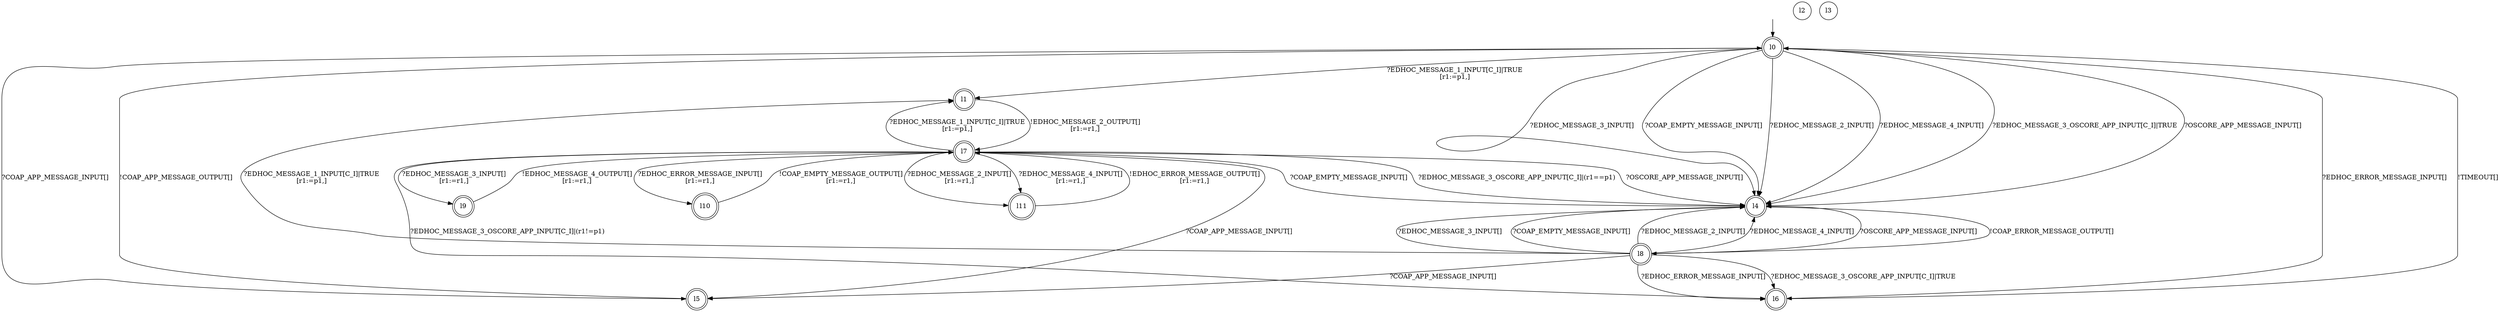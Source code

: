 digraph RA {
"" [shape=none,label=<>]
"l0" [shape=doublecircle]
"l1" [shape=doublecircle]
"l2" [shape=circle]
"l3" [shape=circle]
"l4" [shape=doublecircle]
"l5" [shape=doublecircle]
"l6" [shape=doublecircle]
"l7" [shape=doublecircle]
"l8" [shape=doublecircle]
"l9" [shape=doublecircle]
"l10" [shape=doublecircle]
"l11" [shape=doublecircle]
"" -> "l0"
"l0" -> "l1" [label=<?EDHOC_MESSAGE_1_INPUT[C_I]|TRUE<BR />[r1:=p1,]>]
"l0" -> "l4" [label=<?EDHOC_MESSAGE_3_INPUT[]>]
"l0" -> "l4" [label=<?COAP_EMPTY_MESSAGE_INPUT[]>]
"l0" -> "l4" [label=<?EDHOC_MESSAGE_2_INPUT[]>]
"l0" -> "l4" [label=<?EDHOC_MESSAGE_4_INPUT[]>]
"l0" -> "l4" [label=<?EDHOC_MESSAGE_3_OSCORE_APP_INPUT[C_I]|TRUE>]
"l0" -> "l4" [label=<?OSCORE_APP_MESSAGE_INPUT[]>]
"l0" -> "l5" [label=<?COAP_APP_MESSAGE_INPUT[]>]
"l0" -> "l6" [label=<?EDHOC_ERROR_MESSAGE_INPUT[]>]
"l1" -> "l7" [label=<!EDHOC_MESSAGE_2_OUTPUT[]<BR />[r1:=r1,]>]
"l4" -> "l8" [label=<!COAP_ERROR_MESSAGE_OUTPUT[]>]
"l5" -> "l0" [label=<!COAP_APP_MESSAGE_OUTPUT[]>]
"l6" -> "l0" [label=<!TIMEOUT[]>]
"l7" -> "l1" [label=<?EDHOC_MESSAGE_1_INPUT[C_I]|TRUE<BR />[r1:=p1,]>]
"l7" -> "l4" [label=<?COAP_EMPTY_MESSAGE_INPUT[]>]
"l7" -> "l4" [label=<?EDHOC_MESSAGE_3_OSCORE_APP_INPUT[C_I]|(r1==p1)>]
"l7" -> "l6" [label=<?EDHOC_MESSAGE_3_OSCORE_APP_INPUT[C_I]|(r1!=p1)>]
"l7" -> "l4" [label=<?OSCORE_APP_MESSAGE_INPUT[]>]
"l7" -> "l5" [label=<?COAP_APP_MESSAGE_INPUT[]>]
"l7" -> "l9" [label=<?EDHOC_MESSAGE_3_INPUT[]<BR />[r1:=r1,]>]
"l7" -> "l10" [label=<?EDHOC_ERROR_MESSAGE_INPUT[]<BR />[r1:=r1,]>]
"l7" -> "l11" [label=<?EDHOC_MESSAGE_2_INPUT[]<BR />[r1:=r1,]>]
"l7" -> "l11" [label=<?EDHOC_MESSAGE_4_INPUT[]<BR />[r1:=r1,]>]
"l8" -> "l1" [label=<?EDHOC_MESSAGE_1_INPUT[C_I]|TRUE<BR />[r1:=p1,]>]
"l8" -> "l4" [label=<?EDHOC_MESSAGE_3_INPUT[]>]
"l8" -> "l4" [label=<?COAP_EMPTY_MESSAGE_INPUT[]>]
"l8" -> "l4" [label=<?EDHOC_MESSAGE_2_INPUT[]>]
"l8" -> "l4" [label=<?EDHOC_MESSAGE_4_INPUT[]>]
"l8" -> "l4" [label=<?OSCORE_APP_MESSAGE_INPUT[]>]
"l8" -> "l5" [label=<?COAP_APP_MESSAGE_INPUT[]>]
"l8" -> "l6" [label=<?EDHOC_ERROR_MESSAGE_INPUT[]>]
"l8" -> "l6" [label=<?EDHOC_MESSAGE_3_OSCORE_APP_INPUT[C_I]|TRUE>]
"l9" -> "l7" [label=<!EDHOC_MESSAGE_4_OUTPUT[]<BR />[r1:=r1,]>]
"l10" -> "l7" [label=<!COAP_EMPTY_MESSAGE_OUTPUT[]<BR />[r1:=r1,]>]
"l11" -> "l7" [label=<!EDHOC_ERROR_MESSAGE_OUTPUT[]<BR />[r1:=r1,]>]
}
